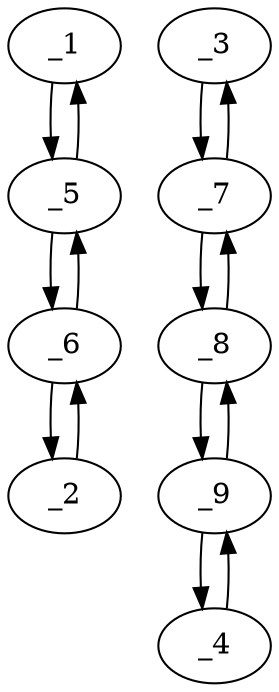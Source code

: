 digraph s1968_08 {
	_1	 [x="36.000000",
		y="59.000000"];
	_5	 [x="39.000000",
		y="75.000000"];
	_1 -> _5	 [angle="1.385448",
		orient="0.982872"];
	_2	 [x="30.000000",
		y="101.000000"];
	_6	 [x="43.000000",
		y="93.000000"];
	_2 -> _6	 [angle="-0.551655",
		orient="-0.524097"];
	_3	 [x="165.000000",
		y="115.000000"];
	_7	 [x="181.000000",
		y="122.000000"];
	_3 -> _7	 [angle="0.412410",
		orient="0.400819"];
	_4	 [x="210.000000",
		y="160.000000"];
	_9	 [x="203.000000",
		y="145.000000"];
	_4 -> _9	 [angle="-2.007423",
		orient="-0.906183"];
	_5 -> _1	 [angle="-1.756144",
		orient="-0.982872"];
	_5 -> _6	 [angle="1.352127",
		orient="0.976187"];
	_6 -> _2	 [angle="2.589938",
		orient="0.524097"];
	_6 -> _5	 [angle="-1.789465",
		orient="-0.976187"];
	_7 -> _3	 [angle="-2.729182",
		orient="-0.400819"];
	_8	 [x="192.000000",
		y="133.000000"];
	_7 -> _8	 [angle="0.785398",
		orient="0.707107"];
	_8 -> _7	 [angle="-2.356194",
		orient="-0.707107"];
	_8 -> _9	 [angle="0.828849",
		orient="0.737154"];
	_9 -> _4	 [angle="1.134169",
		orient="0.906183"];
	_9 -> _8	 [angle="-2.312744",
		orient="-0.737154"];
}
